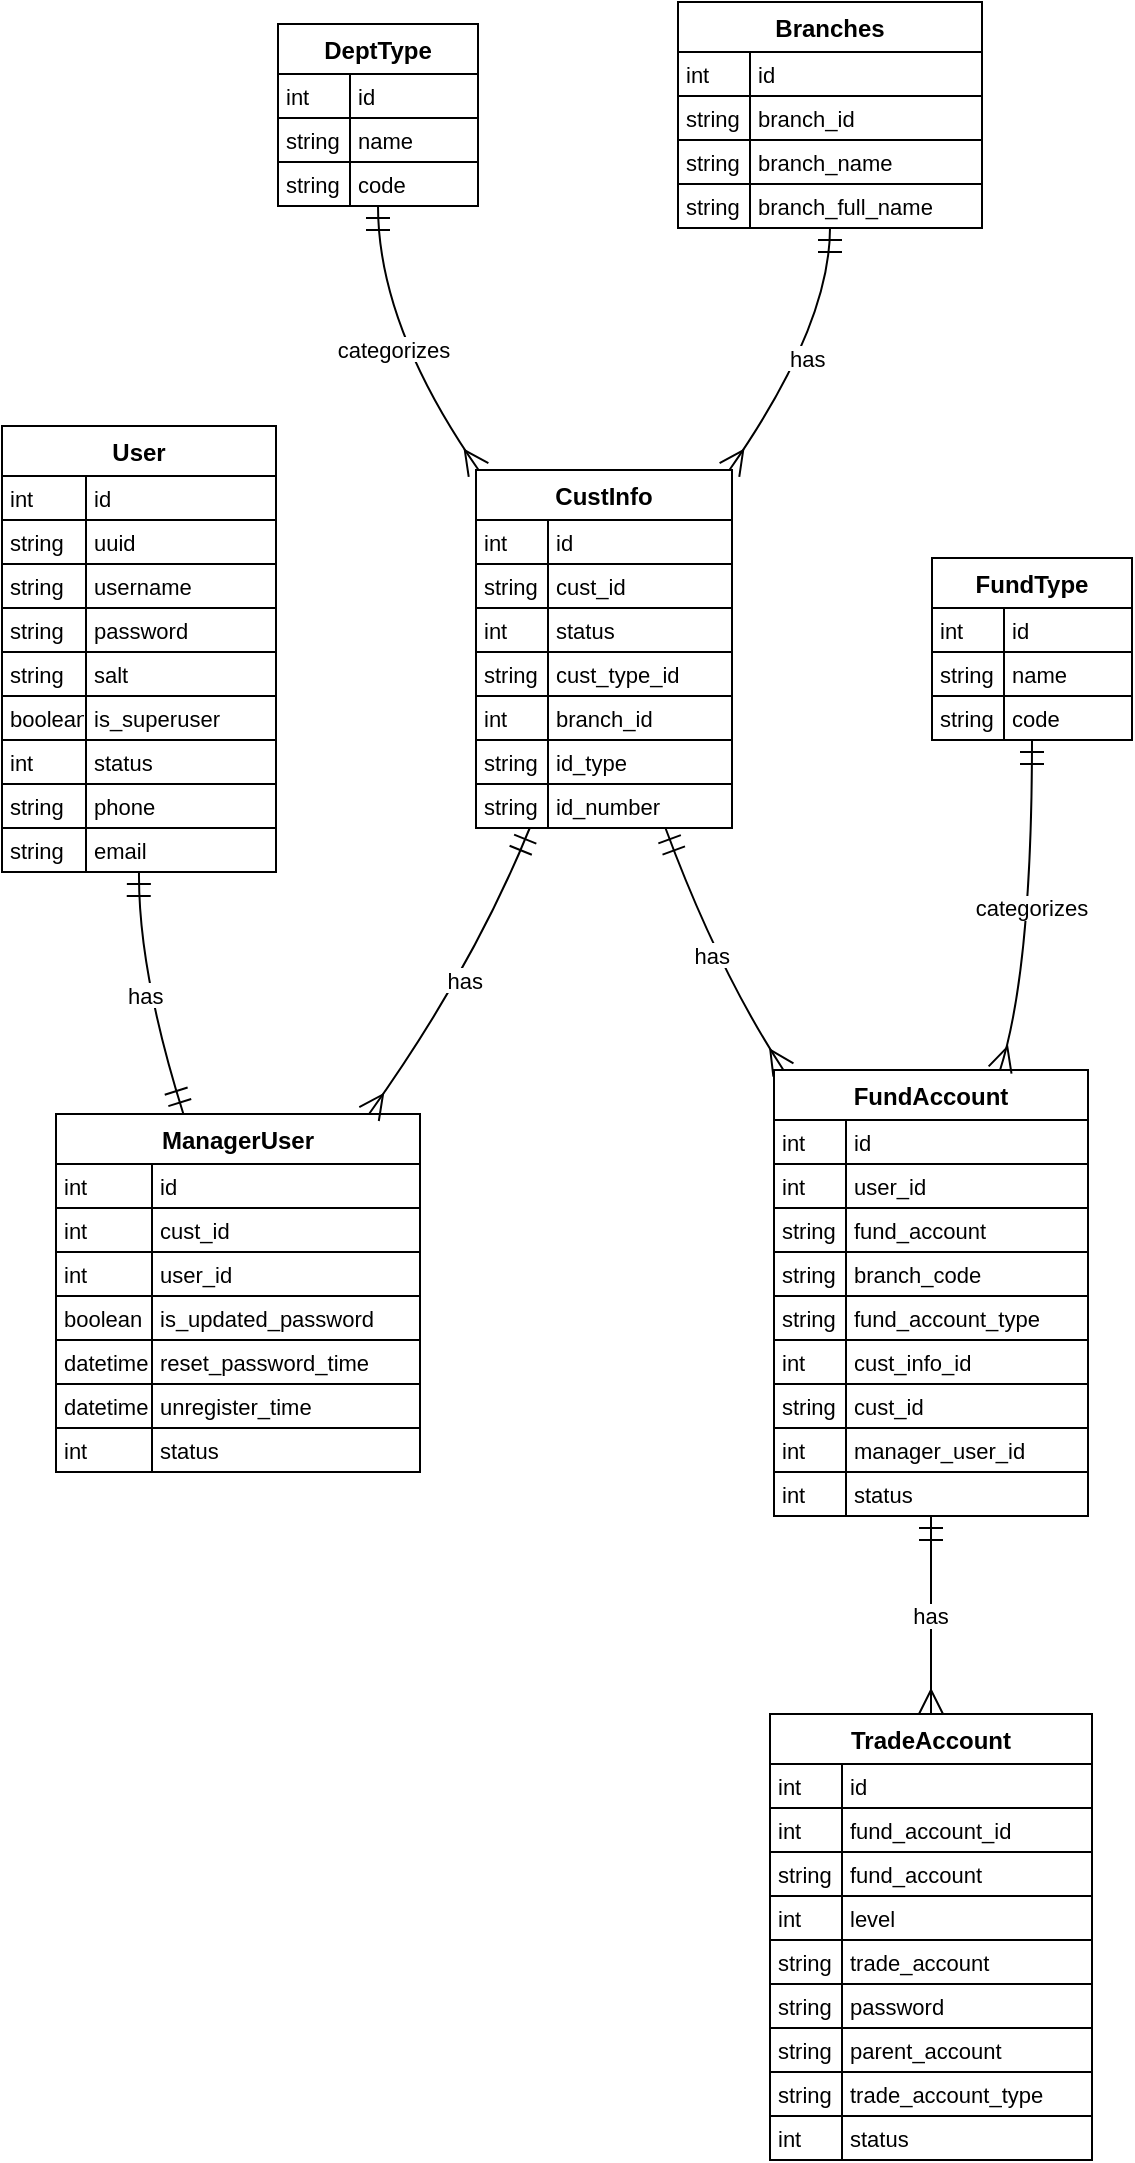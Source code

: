 <mxfile version="24.7.7">
  <diagram name="第 1 页" id="ENwdG04MEgDOj9etcdXg">
    <mxGraphModel dx="2074" dy="1098" grid="1" gridSize="10" guides="1" tooltips="1" connect="1" arrows="1" fold="1" page="1" pageScale="1" pageWidth="827" pageHeight="1169" math="0" shadow="0">
      <root>
        <mxCell id="0" />
        <mxCell id="1" parent="0" />
        <mxCell id="OJI9j9PqVcEZtPeE3aiB-163" value="User" style="shape=table;startSize=25;container=1;collapsible=0;childLayout=tableLayout;fixedRows=1;rowLines=1;fontStyle=1;align=center;resizeLast=1;" vertex="1" parent="1">
          <mxGeometry x="20" y="232" width="137" height="223" as="geometry" />
        </mxCell>
        <mxCell id="OJI9j9PqVcEZtPeE3aiB-164" style="shape=tableRow;horizontal=0;startSize=0;swimlaneHead=0;swimlaneBody=0;fillColor=none;collapsible=0;dropTarget=0;points=[[0,0.5],[1,0.5]];portConstraint=eastwest;top=0;left=0;right=0;bottom=0;" vertex="1" parent="OJI9j9PqVcEZtPeE3aiB-163">
          <mxGeometry y="25" width="137" height="22" as="geometry" />
        </mxCell>
        <mxCell id="OJI9j9PqVcEZtPeE3aiB-165" value="int" style="shape=partialRectangle;connectable=0;fillColor=none;top=0;left=0;bottom=0;right=0;align=left;spacingLeft=2;overflow=hidden;fontSize=11;" vertex="1" parent="OJI9j9PqVcEZtPeE3aiB-164">
          <mxGeometry width="42" height="22" as="geometry">
            <mxRectangle width="42" height="22" as="alternateBounds" />
          </mxGeometry>
        </mxCell>
        <mxCell id="OJI9j9PqVcEZtPeE3aiB-166" value="id" style="shape=partialRectangle;connectable=0;fillColor=none;top=0;left=0;bottom=0;right=0;align=left;spacingLeft=2;overflow=hidden;fontSize=11;" vertex="1" parent="OJI9j9PqVcEZtPeE3aiB-164">
          <mxGeometry x="42" width="95" height="22" as="geometry">
            <mxRectangle width="95" height="22" as="alternateBounds" />
          </mxGeometry>
        </mxCell>
        <mxCell id="OJI9j9PqVcEZtPeE3aiB-167" style="shape=tableRow;horizontal=0;startSize=0;swimlaneHead=0;swimlaneBody=0;fillColor=none;collapsible=0;dropTarget=0;points=[[0,0.5],[1,0.5]];portConstraint=eastwest;top=0;left=0;right=0;bottom=0;" vertex="1" parent="OJI9j9PqVcEZtPeE3aiB-163">
          <mxGeometry y="47" width="137" height="22" as="geometry" />
        </mxCell>
        <mxCell id="OJI9j9PqVcEZtPeE3aiB-168" value="string" style="shape=partialRectangle;connectable=0;fillColor=none;top=0;left=0;bottom=0;right=0;align=left;spacingLeft=2;overflow=hidden;fontSize=11;" vertex="1" parent="OJI9j9PqVcEZtPeE3aiB-167">
          <mxGeometry width="42" height="22" as="geometry">
            <mxRectangle width="42" height="22" as="alternateBounds" />
          </mxGeometry>
        </mxCell>
        <mxCell id="OJI9j9PqVcEZtPeE3aiB-169" value="uuid" style="shape=partialRectangle;connectable=0;fillColor=none;top=0;left=0;bottom=0;right=0;align=left;spacingLeft=2;overflow=hidden;fontSize=11;" vertex="1" parent="OJI9j9PqVcEZtPeE3aiB-167">
          <mxGeometry x="42" width="95" height="22" as="geometry">
            <mxRectangle width="95" height="22" as="alternateBounds" />
          </mxGeometry>
        </mxCell>
        <mxCell id="OJI9j9PqVcEZtPeE3aiB-170" style="shape=tableRow;horizontal=0;startSize=0;swimlaneHead=0;swimlaneBody=0;fillColor=none;collapsible=0;dropTarget=0;points=[[0,0.5],[1,0.5]];portConstraint=eastwest;top=0;left=0;right=0;bottom=0;" vertex="1" parent="OJI9j9PqVcEZtPeE3aiB-163">
          <mxGeometry y="69" width="137" height="22" as="geometry" />
        </mxCell>
        <mxCell id="OJI9j9PqVcEZtPeE3aiB-171" value="string" style="shape=partialRectangle;connectable=0;fillColor=none;top=0;left=0;bottom=0;right=0;align=left;spacingLeft=2;overflow=hidden;fontSize=11;" vertex="1" parent="OJI9j9PqVcEZtPeE3aiB-170">
          <mxGeometry width="42" height="22" as="geometry">
            <mxRectangle width="42" height="22" as="alternateBounds" />
          </mxGeometry>
        </mxCell>
        <mxCell id="OJI9j9PqVcEZtPeE3aiB-172" value="username" style="shape=partialRectangle;connectable=0;fillColor=none;top=0;left=0;bottom=0;right=0;align=left;spacingLeft=2;overflow=hidden;fontSize=11;" vertex="1" parent="OJI9j9PqVcEZtPeE3aiB-170">
          <mxGeometry x="42" width="95" height="22" as="geometry">
            <mxRectangle width="95" height="22" as="alternateBounds" />
          </mxGeometry>
        </mxCell>
        <mxCell id="OJI9j9PqVcEZtPeE3aiB-173" style="shape=tableRow;horizontal=0;startSize=0;swimlaneHead=0;swimlaneBody=0;fillColor=none;collapsible=0;dropTarget=0;points=[[0,0.5],[1,0.5]];portConstraint=eastwest;top=0;left=0;right=0;bottom=0;" vertex="1" parent="OJI9j9PqVcEZtPeE3aiB-163">
          <mxGeometry y="91" width="137" height="22" as="geometry" />
        </mxCell>
        <mxCell id="OJI9j9PqVcEZtPeE3aiB-174" value="string" style="shape=partialRectangle;connectable=0;fillColor=none;top=0;left=0;bottom=0;right=0;align=left;spacingLeft=2;overflow=hidden;fontSize=11;" vertex="1" parent="OJI9j9PqVcEZtPeE3aiB-173">
          <mxGeometry width="42" height="22" as="geometry">
            <mxRectangle width="42" height="22" as="alternateBounds" />
          </mxGeometry>
        </mxCell>
        <mxCell id="OJI9j9PqVcEZtPeE3aiB-175" value="password" style="shape=partialRectangle;connectable=0;fillColor=none;top=0;left=0;bottom=0;right=0;align=left;spacingLeft=2;overflow=hidden;fontSize=11;" vertex="1" parent="OJI9j9PqVcEZtPeE3aiB-173">
          <mxGeometry x="42" width="95" height="22" as="geometry">
            <mxRectangle width="95" height="22" as="alternateBounds" />
          </mxGeometry>
        </mxCell>
        <mxCell id="OJI9j9PqVcEZtPeE3aiB-176" style="shape=tableRow;horizontal=0;startSize=0;swimlaneHead=0;swimlaneBody=0;fillColor=none;collapsible=0;dropTarget=0;points=[[0,0.5],[1,0.5]];portConstraint=eastwest;top=0;left=0;right=0;bottom=0;" vertex="1" parent="OJI9j9PqVcEZtPeE3aiB-163">
          <mxGeometry y="113" width="137" height="22" as="geometry" />
        </mxCell>
        <mxCell id="OJI9j9PqVcEZtPeE3aiB-177" value="string" style="shape=partialRectangle;connectable=0;fillColor=none;top=0;left=0;bottom=0;right=0;align=left;spacingLeft=2;overflow=hidden;fontSize=11;" vertex="1" parent="OJI9j9PqVcEZtPeE3aiB-176">
          <mxGeometry width="42" height="22" as="geometry">
            <mxRectangle width="42" height="22" as="alternateBounds" />
          </mxGeometry>
        </mxCell>
        <mxCell id="OJI9j9PqVcEZtPeE3aiB-178" value="salt" style="shape=partialRectangle;connectable=0;fillColor=none;top=0;left=0;bottom=0;right=0;align=left;spacingLeft=2;overflow=hidden;fontSize=11;" vertex="1" parent="OJI9j9PqVcEZtPeE3aiB-176">
          <mxGeometry x="42" width="95" height="22" as="geometry">
            <mxRectangle width="95" height="22" as="alternateBounds" />
          </mxGeometry>
        </mxCell>
        <mxCell id="OJI9j9PqVcEZtPeE3aiB-179" style="shape=tableRow;horizontal=0;startSize=0;swimlaneHead=0;swimlaneBody=0;fillColor=none;collapsible=0;dropTarget=0;points=[[0,0.5],[1,0.5]];portConstraint=eastwest;top=0;left=0;right=0;bottom=0;" vertex="1" parent="OJI9j9PqVcEZtPeE3aiB-163">
          <mxGeometry y="135" width="137" height="22" as="geometry" />
        </mxCell>
        <mxCell id="OJI9j9PqVcEZtPeE3aiB-180" value="boolean" style="shape=partialRectangle;connectable=0;fillColor=none;top=0;left=0;bottom=0;right=0;align=left;spacingLeft=2;overflow=hidden;fontSize=11;" vertex="1" parent="OJI9j9PqVcEZtPeE3aiB-179">
          <mxGeometry width="42" height="22" as="geometry">
            <mxRectangle width="42" height="22" as="alternateBounds" />
          </mxGeometry>
        </mxCell>
        <mxCell id="OJI9j9PqVcEZtPeE3aiB-181" value="is_superuser" style="shape=partialRectangle;connectable=0;fillColor=none;top=0;left=0;bottom=0;right=0;align=left;spacingLeft=2;overflow=hidden;fontSize=11;" vertex="1" parent="OJI9j9PqVcEZtPeE3aiB-179">
          <mxGeometry x="42" width="95" height="22" as="geometry">
            <mxRectangle width="95" height="22" as="alternateBounds" />
          </mxGeometry>
        </mxCell>
        <mxCell id="OJI9j9PqVcEZtPeE3aiB-182" style="shape=tableRow;horizontal=0;startSize=0;swimlaneHead=0;swimlaneBody=0;fillColor=none;collapsible=0;dropTarget=0;points=[[0,0.5],[1,0.5]];portConstraint=eastwest;top=0;left=0;right=0;bottom=0;" vertex="1" parent="OJI9j9PqVcEZtPeE3aiB-163">
          <mxGeometry y="157" width="137" height="22" as="geometry" />
        </mxCell>
        <mxCell id="OJI9j9PqVcEZtPeE3aiB-183" value="int" style="shape=partialRectangle;connectable=0;fillColor=none;top=0;left=0;bottom=0;right=0;align=left;spacingLeft=2;overflow=hidden;fontSize=11;" vertex="1" parent="OJI9j9PqVcEZtPeE3aiB-182">
          <mxGeometry width="42" height="22" as="geometry">
            <mxRectangle width="42" height="22" as="alternateBounds" />
          </mxGeometry>
        </mxCell>
        <mxCell id="OJI9j9PqVcEZtPeE3aiB-184" value="status" style="shape=partialRectangle;connectable=0;fillColor=none;top=0;left=0;bottom=0;right=0;align=left;spacingLeft=2;overflow=hidden;fontSize=11;" vertex="1" parent="OJI9j9PqVcEZtPeE3aiB-182">
          <mxGeometry x="42" width="95" height="22" as="geometry">
            <mxRectangle width="95" height="22" as="alternateBounds" />
          </mxGeometry>
        </mxCell>
        <mxCell id="OJI9j9PqVcEZtPeE3aiB-185" style="shape=tableRow;horizontal=0;startSize=0;swimlaneHead=0;swimlaneBody=0;fillColor=none;collapsible=0;dropTarget=0;points=[[0,0.5],[1,0.5]];portConstraint=eastwest;top=0;left=0;right=0;bottom=0;" vertex="1" parent="OJI9j9PqVcEZtPeE3aiB-163">
          <mxGeometry y="179" width="137" height="22" as="geometry" />
        </mxCell>
        <mxCell id="OJI9j9PqVcEZtPeE3aiB-186" value="string" style="shape=partialRectangle;connectable=0;fillColor=none;top=0;left=0;bottom=0;right=0;align=left;spacingLeft=2;overflow=hidden;fontSize=11;" vertex="1" parent="OJI9j9PqVcEZtPeE3aiB-185">
          <mxGeometry width="42" height="22" as="geometry">
            <mxRectangle width="42" height="22" as="alternateBounds" />
          </mxGeometry>
        </mxCell>
        <mxCell id="OJI9j9PqVcEZtPeE3aiB-187" value="phone" style="shape=partialRectangle;connectable=0;fillColor=none;top=0;left=0;bottom=0;right=0;align=left;spacingLeft=2;overflow=hidden;fontSize=11;" vertex="1" parent="OJI9j9PqVcEZtPeE3aiB-185">
          <mxGeometry x="42" width="95" height="22" as="geometry">
            <mxRectangle width="95" height="22" as="alternateBounds" />
          </mxGeometry>
        </mxCell>
        <mxCell id="OJI9j9PqVcEZtPeE3aiB-188" style="shape=tableRow;horizontal=0;startSize=0;swimlaneHead=0;swimlaneBody=0;fillColor=none;collapsible=0;dropTarget=0;points=[[0,0.5],[1,0.5]];portConstraint=eastwest;top=0;left=0;right=0;bottom=0;" vertex="1" parent="OJI9j9PqVcEZtPeE3aiB-163">
          <mxGeometry y="201" width="137" height="22" as="geometry" />
        </mxCell>
        <mxCell id="OJI9j9PqVcEZtPeE3aiB-189" value="string" style="shape=partialRectangle;connectable=0;fillColor=none;top=0;left=0;bottom=0;right=0;align=left;spacingLeft=2;overflow=hidden;fontSize=11;" vertex="1" parent="OJI9j9PqVcEZtPeE3aiB-188">
          <mxGeometry width="42" height="22" as="geometry">
            <mxRectangle width="42" height="22" as="alternateBounds" />
          </mxGeometry>
        </mxCell>
        <mxCell id="OJI9j9PqVcEZtPeE3aiB-190" value="email" style="shape=partialRectangle;connectable=0;fillColor=none;top=0;left=0;bottom=0;right=0;align=left;spacingLeft=2;overflow=hidden;fontSize=11;" vertex="1" parent="OJI9j9PqVcEZtPeE3aiB-188">
          <mxGeometry x="42" width="95" height="22" as="geometry">
            <mxRectangle width="95" height="22" as="alternateBounds" />
          </mxGeometry>
        </mxCell>
        <mxCell id="OJI9j9PqVcEZtPeE3aiB-191" value="ManagerUser" style="shape=table;startSize=25;container=1;collapsible=0;childLayout=tableLayout;fixedRows=1;rowLines=1;fontStyle=1;align=center;resizeLast=1;" vertex="1" parent="1">
          <mxGeometry x="47" y="576" width="182" height="179" as="geometry" />
        </mxCell>
        <mxCell id="OJI9j9PqVcEZtPeE3aiB-192" style="shape=tableRow;horizontal=0;startSize=0;swimlaneHead=0;swimlaneBody=0;fillColor=none;collapsible=0;dropTarget=0;points=[[0,0.5],[1,0.5]];portConstraint=eastwest;top=0;left=0;right=0;bottom=0;" vertex="1" parent="OJI9j9PqVcEZtPeE3aiB-191">
          <mxGeometry y="25" width="182" height="22" as="geometry" />
        </mxCell>
        <mxCell id="OJI9j9PqVcEZtPeE3aiB-193" value="int" style="shape=partialRectangle;connectable=0;fillColor=none;top=0;left=0;bottom=0;right=0;align=left;spacingLeft=2;overflow=hidden;fontSize=11;" vertex="1" parent="OJI9j9PqVcEZtPeE3aiB-192">
          <mxGeometry width="48" height="22" as="geometry">
            <mxRectangle width="48" height="22" as="alternateBounds" />
          </mxGeometry>
        </mxCell>
        <mxCell id="OJI9j9PqVcEZtPeE3aiB-194" value="id" style="shape=partialRectangle;connectable=0;fillColor=none;top=0;left=0;bottom=0;right=0;align=left;spacingLeft=2;overflow=hidden;fontSize=11;" vertex="1" parent="OJI9j9PqVcEZtPeE3aiB-192">
          <mxGeometry x="48" width="134" height="22" as="geometry">
            <mxRectangle width="134" height="22" as="alternateBounds" />
          </mxGeometry>
        </mxCell>
        <mxCell id="OJI9j9PqVcEZtPeE3aiB-195" style="shape=tableRow;horizontal=0;startSize=0;swimlaneHead=0;swimlaneBody=0;fillColor=none;collapsible=0;dropTarget=0;points=[[0,0.5],[1,0.5]];portConstraint=eastwest;top=0;left=0;right=0;bottom=0;" vertex="1" parent="OJI9j9PqVcEZtPeE3aiB-191">
          <mxGeometry y="47" width="182" height="22" as="geometry" />
        </mxCell>
        <mxCell id="OJI9j9PqVcEZtPeE3aiB-196" value="int" style="shape=partialRectangle;connectable=0;fillColor=none;top=0;left=0;bottom=0;right=0;align=left;spacingLeft=2;overflow=hidden;fontSize=11;" vertex="1" parent="OJI9j9PqVcEZtPeE3aiB-195">
          <mxGeometry width="48" height="22" as="geometry">
            <mxRectangle width="48" height="22" as="alternateBounds" />
          </mxGeometry>
        </mxCell>
        <mxCell id="OJI9j9PqVcEZtPeE3aiB-197" value="cust_id" style="shape=partialRectangle;connectable=0;fillColor=none;top=0;left=0;bottom=0;right=0;align=left;spacingLeft=2;overflow=hidden;fontSize=11;" vertex="1" parent="OJI9j9PqVcEZtPeE3aiB-195">
          <mxGeometry x="48" width="134" height="22" as="geometry">
            <mxRectangle width="134" height="22" as="alternateBounds" />
          </mxGeometry>
        </mxCell>
        <mxCell id="OJI9j9PqVcEZtPeE3aiB-198" style="shape=tableRow;horizontal=0;startSize=0;swimlaneHead=0;swimlaneBody=0;fillColor=none;collapsible=0;dropTarget=0;points=[[0,0.5],[1,0.5]];portConstraint=eastwest;top=0;left=0;right=0;bottom=0;" vertex="1" parent="OJI9j9PqVcEZtPeE3aiB-191">
          <mxGeometry y="69" width="182" height="22" as="geometry" />
        </mxCell>
        <mxCell id="OJI9j9PqVcEZtPeE3aiB-199" value="int" style="shape=partialRectangle;connectable=0;fillColor=none;top=0;left=0;bottom=0;right=0;align=left;spacingLeft=2;overflow=hidden;fontSize=11;" vertex="1" parent="OJI9j9PqVcEZtPeE3aiB-198">
          <mxGeometry width="48" height="22" as="geometry">
            <mxRectangle width="48" height="22" as="alternateBounds" />
          </mxGeometry>
        </mxCell>
        <mxCell id="OJI9j9PqVcEZtPeE3aiB-200" value="user_id" style="shape=partialRectangle;connectable=0;fillColor=none;top=0;left=0;bottom=0;right=0;align=left;spacingLeft=2;overflow=hidden;fontSize=11;" vertex="1" parent="OJI9j9PqVcEZtPeE3aiB-198">
          <mxGeometry x="48" width="134" height="22" as="geometry">
            <mxRectangle width="134" height="22" as="alternateBounds" />
          </mxGeometry>
        </mxCell>
        <mxCell id="OJI9j9PqVcEZtPeE3aiB-201" style="shape=tableRow;horizontal=0;startSize=0;swimlaneHead=0;swimlaneBody=0;fillColor=none;collapsible=0;dropTarget=0;points=[[0,0.5],[1,0.5]];portConstraint=eastwest;top=0;left=0;right=0;bottom=0;" vertex="1" parent="OJI9j9PqVcEZtPeE3aiB-191">
          <mxGeometry y="91" width="182" height="22" as="geometry" />
        </mxCell>
        <mxCell id="OJI9j9PqVcEZtPeE3aiB-202" value="boolean" style="shape=partialRectangle;connectable=0;fillColor=none;top=0;left=0;bottom=0;right=0;align=left;spacingLeft=2;overflow=hidden;fontSize=11;" vertex="1" parent="OJI9j9PqVcEZtPeE3aiB-201">
          <mxGeometry width="48" height="22" as="geometry">
            <mxRectangle width="48" height="22" as="alternateBounds" />
          </mxGeometry>
        </mxCell>
        <mxCell id="OJI9j9PqVcEZtPeE3aiB-203" value="is_updated_password" style="shape=partialRectangle;connectable=0;fillColor=none;top=0;left=0;bottom=0;right=0;align=left;spacingLeft=2;overflow=hidden;fontSize=11;" vertex="1" parent="OJI9j9PqVcEZtPeE3aiB-201">
          <mxGeometry x="48" width="134" height="22" as="geometry">
            <mxRectangle width="134" height="22" as="alternateBounds" />
          </mxGeometry>
        </mxCell>
        <mxCell id="OJI9j9PqVcEZtPeE3aiB-204" style="shape=tableRow;horizontal=0;startSize=0;swimlaneHead=0;swimlaneBody=0;fillColor=none;collapsible=0;dropTarget=0;points=[[0,0.5],[1,0.5]];portConstraint=eastwest;top=0;left=0;right=0;bottom=0;" vertex="1" parent="OJI9j9PqVcEZtPeE3aiB-191">
          <mxGeometry y="113" width="182" height="22" as="geometry" />
        </mxCell>
        <mxCell id="OJI9j9PqVcEZtPeE3aiB-205" value="datetime" style="shape=partialRectangle;connectable=0;fillColor=none;top=0;left=0;bottom=0;right=0;align=left;spacingLeft=2;overflow=hidden;fontSize=11;" vertex="1" parent="OJI9j9PqVcEZtPeE3aiB-204">
          <mxGeometry width="48" height="22" as="geometry">
            <mxRectangle width="48" height="22" as="alternateBounds" />
          </mxGeometry>
        </mxCell>
        <mxCell id="OJI9j9PqVcEZtPeE3aiB-206" value="reset_password_time" style="shape=partialRectangle;connectable=0;fillColor=none;top=0;left=0;bottom=0;right=0;align=left;spacingLeft=2;overflow=hidden;fontSize=11;" vertex="1" parent="OJI9j9PqVcEZtPeE3aiB-204">
          <mxGeometry x="48" width="134" height="22" as="geometry">
            <mxRectangle width="134" height="22" as="alternateBounds" />
          </mxGeometry>
        </mxCell>
        <mxCell id="OJI9j9PqVcEZtPeE3aiB-207" style="shape=tableRow;horizontal=0;startSize=0;swimlaneHead=0;swimlaneBody=0;fillColor=none;collapsible=0;dropTarget=0;points=[[0,0.5],[1,0.5]];portConstraint=eastwest;top=0;left=0;right=0;bottom=0;" vertex="1" parent="OJI9j9PqVcEZtPeE3aiB-191">
          <mxGeometry y="135" width="182" height="22" as="geometry" />
        </mxCell>
        <mxCell id="OJI9j9PqVcEZtPeE3aiB-208" value="datetime" style="shape=partialRectangle;connectable=0;fillColor=none;top=0;left=0;bottom=0;right=0;align=left;spacingLeft=2;overflow=hidden;fontSize=11;" vertex="1" parent="OJI9j9PqVcEZtPeE3aiB-207">
          <mxGeometry width="48" height="22" as="geometry">
            <mxRectangle width="48" height="22" as="alternateBounds" />
          </mxGeometry>
        </mxCell>
        <mxCell id="OJI9j9PqVcEZtPeE3aiB-209" value="unregister_time" style="shape=partialRectangle;connectable=0;fillColor=none;top=0;left=0;bottom=0;right=0;align=left;spacingLeft=2;overflow=hidden;fontSize=11;" vertex="1" parent="OJI9j9PqVcEZtPeE3aiB-207">
          <mxGeometry x="48" width="134" height="22" as="geometry">
            <mxRectangle width="134" height="22" as="alternateBounds" />
          </mxGeometry>
        </mxCell>
        <mxCell id="OJI9j9PqVcEZtPeE3aiB-210" style="shape=tableRow;horizontal=0;startSize=0;swimlaneHead=0;swimlaneBody=0;fillColor=none;collapsible=0;dropTarget=0;points=[[0,0.5],[1,0.5]];portConstraint=eastwest;top=0;left=0;right=0;bottom=0;" vertex="1" parent="OJI9j9PqVcEZtPeE3aiB-191">
          <mxGeometry y="157" width="182" height="22" as="geometry" />
        </mxCell>
        <mxCell id="OJI9j9PqVcEZtPeE3aiB-211" value="int" style="shape=partialRectangle;connectable=0;fillColor=none;top=0;left=0;bottom=0;right=0;align=left;spacingLeft=2;overflow=hidden;fontSize=11;" vertex="1" parent="OJI9j9PqVcEZtPeE3aiB-210">
          <mxGeometry width="48" height="22" as="geometry">
            <mxRectangle width="48" height="22" as="alternateBounds" />
          </mxGeometry>
        </mxCell>
        <mxCell id="OJI9j9PqVcEZtPeE3aiB-212" value="status" style="shape=partialRectangle;connectable=0;fillColor=none;top=0;left=0;bottom=0;right=0;align=left;spacingLeft=2;overflow=hidden;fontSize=11;" vertex="1" parent="OJI9j9PqVcEZtPeE3aiB-210">
          <mxGeometry x="48" width="134" height="22" as="geometry">
            <mxRectangle width="134" height="22" as="alternateBounds" />
          </mxGeometry>
        </mxCell>
        <mxCell id="OJI9j9PqVcEZtPeE3aiB-213" value="CustInfo" style="shape=table;startSize=25;container=1;collapsible=0;childLayout=tableLayout;fixedRows=1;rowLines=1;fontStyle=1;align=center;resizeLast=1;" vertex="1" parent="1">
          <mxGeometry x="257" y="254" width="128" height="179" as="geometry" />
        </mxCell>
        <mxCell id="OJI9j9PqVcEZtPeE3aiB-214" style="shape=tableRow;horizontal=0;startSize=0;swimlaneHead=0;swimlaneBody=0;fillColor=none;collapsible=0;dropTarget=0;points=[[0,0.5],[1,0.5]];portConstraint=eastwest;top=0;left=0;right=0;bottom=0;" vertex="1" parent="OJI9j9PqVcEZtPeE3aiB-213">
          <mxGeometry y="25" width="128" height="22" as="geometry" />
        </mxCell>
        <mxCell id="OJI9j9PqVcEZtPeE3aiB-215" value="int" style="shape=partialRectangle;connectable=0;fillColor=none;top=0;left=0;bottom=0;right=0;align=left;spacingLeft=2;overflow=hidden;fontSize=11;" vertex="1" parent="OJI9j9PqVcEZtPeE3aiB-214">
          <mxGeometry width="36" height="22" as="geometry">
            <mxRectangle width="36" height="22" as="alternateBounds" />
          </mxGeometry>
        </mxCell>
        <mxCell id="OJI9j9PqVcEZtPeE3aiB-216" value="id" style="shape=partialRectangle;connectable=0;fillColor=none;top=0;left=0;bottom=0;right=0;align=left;spacingLeft=2;overflow=hidden;fontSize=11;" vertex="1" parent="OJI9j9PqVcEZtPeE3aiB-214">
          <mxGeometry x="36" width="92" height="22" as="geometry">
            <mxRectangle width="92" height="22" as="alternateBounds" />
          </mxGeometry>
        </mxCell>
        <mxCell id="OJI9j9PqVcEZtPeE3aiB-217" style="shape=tableRow;horizontal=0;startSize=0;swimlaneHead=0;swimlaneBody=0;fillColor=none;collapsible=0;dropTarget=0;points=[[0,0.5],[1,0.5]];portConstraint=eastwest;top=0;left=0;right=0;bottom=0;" vertex="1" parent="OJI9j9PqVcEZtPeE3aiB-213">
          <mxGeometry y="47" width="128" height="22" as="geometry" />
        </mxCell>
        <mxCell id="OJI9j9PqVcEZtPeE3aiB-218" value="string" style="shape=partialRectangle;connectable=0;fillColor=none;top=0;left=0;bottom=0;right=0;align=left;spacingLeft=2;overflow=hidden;fontSize=11;" vertex="1" parent="OJI9j9PqVcEZtPeE3aiB-217">
          <mxGeometry width="36" height="22" as="geometry">
            <mxRectangle width="36" height="22" as="alternateBounds" />
          </mxGeometry>
        </mxCell>
        <mxCell id="OJI9j9PqVcEZtPeE3aiB-219" value="cust_id" style="shape=partialRectangle;connectable=0;fillColor=none;top=0;left=0;bottom=0;right=0;align=left;spacingLeft=2;overflow=hidden;fontSize=11;" vertex="1" parent="OJI9j9PqVcEZtPeE3aiB-217">
          <mxGeometry x="36" width="92" height="22" as="geometry">
            <mxRectangle width="92" height="22" as="alternateBounds" />
          </mxGeometry>
        </mxCell>
        <mxCell id="OJI9j9PqVcEZtPeE3aiB-220" style="shape=tableRow;horizontal=0;startSize=0;swimlaneHead=0;swimlaneBody=0;fillColor=none;collapsible=0;dropTarget=0;points=[[0,0.5],[1,0.5]];portConstraint=eastwest;top=0;left=0;right=0;bottom=0;" vertex="1" parent="OJI9j9PqVcEZtPeE3aiB-213">
          <mxGeometry y="69" width="128" height="22" as="geometry" />
        </mxCell>
        <mxCell id="OJI9j9PqVcEZtPeE3aiB-221" value="int" style="shape=partialRectangle;connectable=0;fillColor=none;top=0;left=0;bottom=0;right=0;align=left;spacingLeft=2;overflow=hidden;fontSize=11;" vertex="1" parent="OJI9j9PqVcEZtPeE3aiB-220">
          <mxGeometry width="36" height="22" as="geometry">
            <mxRectangle width="36" height="22" as="alternateBounds" />
          </mxGeometry>
        </mxCell>
        <mxCell id="OJI9j9PqVcEZtPeE3aiB-222" value="status" style="shape=partialRectangle;connectable=0;fillColor=none;top=0;left=0;bottom=0;right=0;align=left;spacingLeft=2;overflow=hidden;fontSize=11;" vertex="1" parent="OJI9j9PqVcEZtPeE3aiB-220">
          <mxGeometry x="36" width="92" height="22" as="geometry">
            <mxRectangle width="92" height="22" as="alternateBounds" />
          </mxGeometry>
        </mxCell>
        <mxCell id="OJI9j9PqVcEZtPeE3aiB-223" style="shape=tableRow;horizontal=0;startSize=0;swimlaneHead=0;swimlaneBody=0;fillColor=none;collapsible=0;dropTarget=0;points=[[0,0.5],[1,0.5]];portConstraint=eastwest;top=0;left=0;right=0;bottom=0;" vertex="1" parent="OJI9j9PqVcEZtPeE3aiB-213">
          <mxGeometry y="91" width="128" height="22" as="geometry" />
        </mxCell>
        <mxCell id="OJI9j9PqVcEZtPeE3aiB-224" value="string" style="shape=partialRectangle;connectable=0;fillColor=none;top=0;left=0;bottom=0;right=0;align=left;spacingLeft=2;overflow=hidden;fontSize=11;" vertex="1" parent="OJI9j9PqVcEZtPeE3aiB-223">
          <mxGeometry width="36" height="22" as="geometry">
            <mxRectangle width="36" height="22" as="alternateBounds" />
          </mxGeometry>
        </mxCell>
        <mxCell id="OJI9j9PqVcEZtPeE3aiB-225" value="cust_type_id" style="shape=partialRectangle;connectable=0;fillColor=none;top=0;left=0;bottom=0;right=0;align=left;spacingLeft=2;overflow=hidden;fontSize=11;" vertex="1" parent="OJI9j9PqVcEZtPeE3aiB-223">
          <mxGeometry x="36" width="92" height="22" as="geometry">
            <mxRectangle width="92" height="22" as="alternateBounds" />
          </mxGeometry>
        </mxCell>
        <mxCell id="OJI9j9PqVcEZtPeE3aiB-226" style="shape=tableRow;horizontal=0;startSize=0;swimlaneHead=0;swimlaneBody=0;fillColor=none;collapsible=0;dropTarget=0;points=[[0,0.5],[1,0.5]];portConstraint=eastwest;top=0;left=0;right=0;bottom=0;" vertex="1" parent="OJI9j9PqVcEZtPeE3aiB-213">
          <mxGeometry y="113" width="128" height="22" as="geometry" />
        </mxCell>
        <mxCell id="OJI9j9PqVcEZtPeE3aiB-227" value="int" style="shape=partialRectangle;connectable=0;fillColor=none;top=0;left=0;bottom=0;right=0;align=left;spacingLeft=2;overflow=hidden;fontSize=11;" vertex="1" parent="OJI9j9PqVcEZtPeE3aiB-226">
          <mxGeometry width="36" height="22" as="geometry">
            <mxRectangle width="36" height="22" as="alternateBounds" />
          </mxGeometry>
        </mxCell>
        <mxCell id="OJI9j9PqVcEZtPeE3aiB-228" value="branch_id" style="shape=partialRectangle;connectable=0;fillColor=none;top=0;left=0;bottom=0;right=0;align=left;spacingLeft=2;overflow=hidden;fontSize=11;" vertex="1" parent="OJI9j9PqVcEZtPeE3aiB-226">
          <mxGeometry x="36" width="92" height="22" as="geometry">
            <mxRectangle width="92" height="22" as="alternateBounds" />
          </mxGeometry>
        </mxCell>
        <mxCell id="OJI9j9PqVcEZtPeE3aiB-229" style="shape=tableRow;horizontal=0;startSize=0;swimlaneHead=0;swimlaneBody=0;fillColor=none;collapsible=0;dropTarget=0;points=[[0,0.5],[1,0.5]];portConstraint=eastwest;top=0;left=0;right=0;bottom=0;" vertex="1" parent="OJI9j9PqVcEZtPeE3aiB-213">
          <mxGeometry y="135" width="128" height="22" as="geometry" />
        </mxCell>
        <mxCell id="OJI9j9PqVcEZtPeE3aiB-230" value="string" style="shape=partialRectangle;connectable=0;fillColor=none;top=0;left=0;bottom=0;right=0;align=left;spacingLeft=2;overflow=hidden;fontSize=11;" vertex="1" parent="OJI9j9PqVcEZtPeE3aiB-229">
          <mxGeometry width="36" height="22" as="geometry">
            <mxRectangle width="36" height="22" as="alternateBounds" />
          </mxGeometry>
        </mxCell>
        <mxCell id="OJI9j9PqVcEZtPeE3aiB-231" value="id_type" style="shape=partialRectangle;connectable=0;fillColor=none;top=0;left=0;bottom=0;right=0;align=left;spacingLeft=2;overflow=hidden;fontSize=11;" vertex="1" parent="OJI9j9PqVcEZtPeE3aiB-229">
          <mxGeometry x="36" width="92" height="22" as="geometry">
            <mxRectangle width="92" height="22" as="alternateBounds" />
          </mxGeometry>
        </mxCell>
        <mxCell id="OJI9j9PqVcEZtPeE3aiB-232" style="shape=tableRow;horizontal=0;startSize=0;swimlaneHead=0;swimlaneBody=0;fillColor=none;collapsible=0;dropTarget=0;points=[[0,0.5],[1,0.5]];portConstraint=eastwest;top=0;left=0;right=0;bottom=0;" vertex="1" parent="OJI9j9PqVcEZtPeE3aiB-213">
          <mxGeometry y="157" width="128" height="22" as="geometry" />
        </mxCell>
        <mxCell id="OJI9j9PqVcEZtPeE3aiB-233" value="string" style="shape=partialRectangle;connectable=0;fillColor=none;top=0;left=0;bottom=0;right=0;align=left;spacingLeft=2;overflow=hidden;fontSize=11;" vertex="1" parent="OJI9j9PqVcEZtPeE3aiB-232">
          <mxGeometry width="36" height="22" as="geometry">
            <mxRectangle width="36" height="22" as="alternateBounds" />
          </mxGeometry>
        </mxCell>
        <mxCell id="OJI9j9PqVcEZtPeE3aiB-234" value="id_number" style="shape=partialRectangle;connectable=0;fillColor=none;top=0;left=0;bottom=0;right=0;align=left;spacingLeft=2;overflow=hidden;fontSize=11;" vertex="1" parent="OJI9j9PqVcEZtPeE3aiB-232">
          <mxGeometry x="36" width="92" height="22" as="geometry">
            <mxRectangle width="92" height="22" as="alternateBounds" />
          </mxGeometry>
        </mxCell>
        <mxCell id="OJI9j9PqVcEZtPeE3aiB-235" value="FundAccount" style="shape=table;startSize=25;container=1;collapsible=0;childLayout=tableLayout;fixedRows=1;rowLines=1;fontStyle=1;align=center;resizeLast=1;" vertex="1" parent="1">
          <mxGeometry x="406" y="554" width="157" height="223" as="geometry" />
        </mxCell>
        <mxCell id="OJI9j9PqVcEZtPeE3aiB-236" style="shape=tableRow;horizontal=0;startSize=0;swimlaneHead=0;swimlaneBody=0;fillColor=none;collapsible=0;dropTarget=0;points=[[0,0.5],[1,0.5]];portConstraint=eastwest;top=0;left=0;right=0;bottom=0;" vertex="1" parent="OJI9j9PqVcEZtPeE3aiB-235">
          <mxGeometry y="25" width="157" height="22" as="geometry" />
        </mxCell>
        <mxCell id="OJI9j9PqVcEZtPeE3aiB-237" value="int" style="shape=partialRectangle;connectable=0;fillColor=none;top=0;left=0;bottom=0;right=0;align=left;spacingLeft=2;overflow=hidden;fontSize=11;" vertex="1" parent="OJI9j9PqVcEZtPeE3aiB-236">
          <mxGeometry width="36" height="22" as="geometry">
            <mxRectangle width="36" height="22" as="alternateBounds" />
          </mxGeometry>
        </mxCell>
        <mxCell id="OJI9j9PqVcEZtPeE3aiB-238" value="id" style="shape=partialRectangle;connectable=0;fillColor=none;top=0;left=0;bottom=0;right=0;align=left;spacingLeft=2;overflow=hidden;fontSize=11;" vertex="1" parent="OJI9j9PqVcEZtPeE3aiB-236">
          <mxGeometry x="36" width="121" height="22" as="geometry">
            <mxRectangle width="121" height="22" as="alternateBounds" />
          </mxGeometry>
        </mxCell>
        <mxCell id="OJI9j9PqVcEZtPeE3aiB-239" style="shape=tableRow;horizontal=0;startSize=0;swimlaneHead=0;swimlaneBody=0;fillColor=none;collapsible=0;dropTarget=0;points=[[0,0.5],[1,0.5]];portConstraint=eastwest;top=0;left=0;right=0;bottom=0;" vertex="1" parent="OJI9j9PqVcEZtPeE3aiB-235">
          <mxGeometry y="47" width="157" height="22" as="geometry" />
        </mxCell>
        <mxCell id="OJI9j9PqVcEZtPeE3aiB-240" value="int" style="shape=partialRectangle;connectable=0;fillColor=none;top=0;left=0;bottom=0;right=0;align=left;spacingLeft=2;overflow=hidden;fontSize=11;" vertex="1" parent="OJI9j9PqVcEZtPeE3aiB-239">
          <mxGeometry width="36" height="22" as="geometry">
            <mxRectangle width="36" height="22" as="alternateBounds" />
          </mxGeometry>
        </mxCell>
        <mxCell id="OJI9j9PqVcEZtPeE3aiB-241" value="user_id" style="shape=partialRectangle;connectable=0;fillColor=none;top=0;left=0;bottom=0;right=0;align=left;spacingLeft=2;overflow=hidden;fontSize=11;" vertex="1" parent="OJI9j9PqVcEZtPeE3aiB-239">
          <mxGeometry x="36" width="121" height="22" as="geometry">
            <mxRectangle width="121" height="22" as="alternateBounds" />
          </mxGeometry>
        </mxCell>
        <mxCell id="OJI9j9PqVcEZtPeE3aiB-242" style="shape=tableRow;horizontal=0;startSize=0;swimlaneHead=0;swimlaneBody=0;fillColor=none;collapsible=0;dropTarget=0;points=[[0,0.5],[1,0.5]];portConstraint=eastwest;top=0;left=0;right=0;bottom=0;" vertex="1" parent="OJI9j9PqVcEZtPeE3aiB-235">
          <mxGeometry y="69" width="157" height="22" as="geometry" />
        </mxCell>
        <mxCell id="OJI9j9PqVcEZtPeE3aiB-243" value="string" style="shape=partialRectangle;connectable=0;fillColor=none;top=0;left=0;bottom=0;right=0;align=left;spacingLeft=2;overflow=hidden;fontSize=11;" vertex="1" parent="OJI9j9PqVcEZtPeE3aiB-242">
          <mxGeometry width="36" height="22" as="geometry">
            <mxRectangle width="36" height="22" as="alternateBounds" />
          </mxGeometry>
        </mxCell>
        <mxCell id="OJI9j9PqVcEZtPeE3aiB-244" value="fund_account" style="shape=partialRectangle;connectable=0;fillColor=none;top=0;left=0;bottom=0;right=0;align=left;spacingLeft=2;overflow=hidden;fontSize=11;" vertex="1" parent="OJI9j9PqVcEZtPeE3aiB-242">
          <mxGeometry x="36" width="121" height="22" as="geometry">
            <mxRectangle width="121" height="22" as="alternateBounds" />
          </mxGeometry>
        </mxCell>
        <mxCell id="OJI9j9PqVcEZtPeE3aiB-245" style="shape=tableRow;horizontal=0;startSize=0;swimlaneHead=0;swimlaneBody=0;fillColor=none;collapsible=0;dropTarget=0;points=[[0,0.5],[1,0.5]];portConstraint=eastwest;top=0;left=0;right=0;bottom=0;" vertex="1" parent="OJI9j9PqVcEZtPeE3aiB-235">
          <mxGeometry y="91" width="157" height="22" as="geometry" />
        </mxCell>
        <mxCell id="OJI9j9PqVcEZtPeE3aiB-246" value="string" style="shape=partialRectangle;connectable=0;fillColor=none;top=0;left=0;bottom=0;right=0;align=left;spacingLeft=2;overflow=hidden;fontSize=11;" vertex="1" parent="OJI9j9PqVcEZtPeE3aiB-245">
          <mxGeometry width="36" height="22" as="geometry">
            <mxRectangle width="36" height="22" as="alternateBounds" />
          </mxGeometry>
        </mxCell>
        <mxCell id="OJI9j9PqVcEZtPeE3aiB-247" value="branch_code" style="shape=partialRectangle;connectable=0;fillColor=none;top=0;left=0;bottom=0;right=0;align=left;spacingLeft=2;overflow=hidden;fontSize=11;" vertex="1" parent="OJI9j9PqVcEZtPeE3aiB-245">
          <mxGeometry x="36" width="121" height="22" as="geometry">
            <mxRectangle width="121" height="22" as="alternateBounds" />
          </mxGeometry>
        </mxCell>
        <mxCell id="OJI9j9PqVcEZtPeE3aiB-248" style="shape=tableRow;horizontal=0;startSize=0;swimlaneHead=0;swimlaneBody=0;fillColor=none;collapsible=0;dropTarget=0;points=[[0,0.5],[1,0.5]];portConstraint=eastwest;top=0;left=0;right=0;bottom=0;" vertex="1" parent="OJI9j9PqVcEZtPeE3aiB-235">
          <mxGeometry y="113" width="157" height="22" as="geometry" />
        </mxCell>
        <mxCell id="OJI9j9PqVcEZtPeE3aiB-249" value="string" style="shape=partialRectangle;connectable=0;fillColor=none;top=0;left=0;bottom=0;right=0;align=left;spacingLeft=2;overflow=hidden;fontSize=11;" vertex="1" parent="OJI9j9PqVcEZtPeE3aiB-248">
          <mxGeometry width="36" height="22" as="geometry">
            <mxRectangle width="36" height="22" as="alternateBounds" />
          </mxGeometry>
        </mxCell>
        <mxCell id="OJI9j9PqVcEZtPeE3aiB-250" value="fund_account_type" style="shape=partialRectangle;connectable=0;fillColor=none;top=0;left=0;bottom=0;right=0;align=left;spacingLeft=2;overflow=hidden;fontSize=11;" vertex="1" parent="OJI9j9PqVcEZtPeE3aiB-248">
          <mxGeometry x="36" width="121" height="22" as="geometry">
            <mxRectangle width="121" height="22" as="alternateBounds" />
          </mxGeometry>
        </mxCell>
        <mxCell id="OJI9j9PqVcEZtPeE3aiB-251" style="shape=tableRow;horizontal=0;startSize=0;swimlaneHead=0;swimlaneBody=0;fillColor=none;collapsible=0;dropTarget=0;points=[[0,0.5],[1,0.5]];portConstraint=eastwest;top=0;left=0;right=0;bottom=0;" vertex="1" parent="OJI9j9PqVcEZtPeE3aiB-235">
          <mxGeometry y="135" width="157" height="22" as="geometry" />
        </mxCell>
        <mxCell id="OJI9j9PqVcEZtPeE3aiB-252" value="int" style="shape=partialRectangle;connectable=0;fillColor=none;top=0;left=0;bottom=0;right=0;align=left;spacingLeft=2;overflow=hidden;fontSize=11;" vertex="1" parent="OJI9j9PqVcEZtPeE3aiB-251">
          <mxGeometry width="36" height="22" as="geometry">
            <mxRectangle width="36" height="22" as="alternateBounds" />
          </mxGeometry>
        </mxCell>
        <mxCell id="OJI9j9PqVcEZtPeE3aiB-253" value="cust_info_id" style="shape=partialRectangle;connectable=0;fillColor=none;top=0;left=0;bottom=0;right=0;align=left;spacingLeft=2;overflow=hidden;fontSize=11;" vertex="1" parent="OJI9j9PqVcEZtPeE3aiB-251">
          <mxGeometry x="36" width="121" height="22" as="geometry">
            <mxRectangle width="121" height="22" as="alternateBounds" />
          </mxGeometry>
        </mxCell>
        <mxCell id="OJI9j9PqVcEZtPeE3aiB-254" style="shape=tableRow;horizontal=0;startSize=0;swimlaneHead=0;swimlaneBody=0;fillColor=none;collapsible=0;dropTarget=0;points=[[0,0.5],[1,0.5]];portConstraint=eastwest;top=0;left=0;right=0;bottom=0;" vertex="1" parent="OJI9j9PqVcEZtPeE3aiB-235">
          <mxGeometry y="157" width="157" height="22" as="geometry" />
        </mxCell>
        <mxCell id="OJI9j9PqVcEZtPeE3aiB-255" value="string" style="shape=partialRectangle;connectable=0;fillColor=none;top=0;left=0;bottom=0;right=0;align=left;spacingLeft=2;overflow=hidden;fontSize=11;" vertex="1" parent="OJI9j9PqVcEZtPeE3aiB-254">
          <mxGeometry width="36" height="22" as="geometry">
            <mxRectangle width="36" height="22" as="alternateBounds" />
          </mxGeometry>
        </mxCell>
        <mxCell id="OJI9j9PqVcEZtPeE3aiB-256" value="cust_id" style="shape=partialRectangle;connectable=0;fillColor=none;top=0;left=0;bottom=0;right=0;align=left;spacingLeft=2;overflow=hidden;fontSize=11;" vertex="1" parent="OJI9j9PqVcEZtPeE3aiB-254">
          <mxGeometry x="36" width="121" height="22" as="geometry">
            <mxRectangle width="121" height="22" as="alternateBounds" />
          </mxGeometry>
        </mxCell>
        <mxCell id="OJI9j9PqVcEZtPeE3aiB-257" style="shape=tableRow;horizontal=0;startSize=0;swimlaneHead=0;swimlaneBody=0;fillColor=none;collapsible=0;dropTarget=0;points=[[0,0.5],[1,0.5]];portConstraint=eastwest;top=0;left=0;right=0;bottom=0;" vertex="1" parent="OJI9j9PqVcEZtPeE3aiB-235">
          <mxGeometry y="179" width="157" height="22" as="geometry" />
        </mxCell>
        <mxCell id="OJI9j9PqVcEZtPeE3aiB-258" value="int" style="shape=partialRectangle;connectable=0;fillColor=none;top=0;left=0;bottom=0;right=0;align=left;spacingLeft=2;overflow=hidden;fontSize=11;" vertex="1" parent="OJI9j9PqVcEZtPeE3aiB-257">
          <mxGeometry width="36" height="22" as="geometry">
            <mxRectangle width="36" height="22" as="alternateBounds" />
          </mxGeometry>
        </mxCell>
        <mxCell id="OJI9j9PqVcEZtPeE3aiB-259" value="manager_user_id" style="shape=partialRectangle;connectable=0;fillColor=none;top=0;left=0;bottom=0;right=0;align=left;spacingLeft=2;overflow=hidden;fontSize=11;" vertex="1" parent="OJI9j9PqVcEZtPeE3aiB-257">
          <mxGeometry x="36" width="121" height="22" as="geometry">
            <mxRectangle width="121" height="22" as="alternateBounds" />
          </mxGeometry>
        </mxCell>
        <mxCell id="OJI9j9PqVcEZtPeE3aiB-260" style="shape=tableRow;horizontal=0;startSize=0;swimlaneHead=0;swimlaneBody=0;fillColor=none;collapsible=0;dropTarget=0;points=[[0,0.5],[1,0.5]];portConstraint=eastwest;top=0;left=0;right=0;bottom=0;" vertex="1" parent="OJI9j9PqVcEZtPeE3aiB-235">
          <mxGeometry y="201" width="157" height="22" as="geometry" />
        </mxCell>
        <mxCell id="OJI9j9PqVcEZtPeE3aiB-261" value="int" style="shape=partialRectangle;connectable=0;fillColor=none;top=0;left=0;bottom=0;right=0;align=left;spacingLeft=2;overflow=hidden;fontSize=11;" vertex="1" parent="OJI9j9PqVcEZtPeE3aiB-260">
          <mxGeometry width="36" height="22" as="geometry">
            <mxRectangle width="36" height="22" as="alternateBounds" />
          </mxGeometry>
        </mxCell>
        <mxCell id="OJI9j9PqVcEZtPeE3aiB-262" value="status" style="shape=partialRectangle;connectable=0;fillColor=none;top=0;left=0;bottom=0;right=0;align=left;spacingLeft=2;overflow=hidden;fontSize=11;" vertex="1" parent="OJI9j9PqVcEZtPeE3aiB-260">
          <mxGeometry x="36" width="121" height="22" as="geometry">
            <mxRectangle width="121" height="22" as="alternateBounds" />
          </mxGeometry>
        </mxCell>
        <mxCell id="OJI9j9PqVcEZtPeE3aiB-263" value="DeptType" style="shape=table;startSize=25;container=1;collapsible=0;childLayout=tableLayout;fixedRows=1;rowLines=1;fontStyle=1;align=center;resizeLast=1;" vertex="1" parent="1">
          <mxGeometry x="158" y="31" width="100" height="91" as="geometry" />
        </mxCell>
        <mxCell id="OJI9j9PqVcEZtPeE3aiB-264" style="shape=tableRow;horizontal=0;startSize=0;swimlaneHead=0;swimlaneBody=0;fillColor=none;collapsible=0;dropTarget=0;points=[[0,0.5],[1,0.5]];portConstraint=eastwest;top=0;left=0;right=0;bottom=0;" vertex="1" parent="OJI9j9PqVcEZtPeE3aiB-263">
          <mxGeometry y="25" width="100" height="22" as="geometry" />
        </mxCell>
        <mxCell id="OJI9j9PqVcEZtPeE3aiB-265" value="int" style="shape=partialRectangle;connectable=0;fillColor=none;top=0;left=0;bottom=0;right=0;align=left;spacingLeft=2;overflow=hidden;fontSize=11;" vertex="1" parent="OJI9j9PqVcEZtPeE3aiB-264">
          <mxGeometry width="36" height="22" as="geometry">
            <mxRectangle width="36" height="22" as="alternateBounds" />
          </mxGeometry>
        </mxCell>
        <mxCell id="OJI9j9PqVcEZtPeE3aiB-266" value="id" style="shape=partialRectangle;connectable=0;fillColor=none;top=0;left=0;bottom=0;right=0;align=left;spacingLeft=2;overflow=hidden;fontSize=11;" vertex="1" parent="OJI9j9PqVcEZtPeE3aiB-264">
          <mxGeometry x="36" width="64" height="22" as="geometry">
            <mxRectangle width="64" height="22" as="alternateBounds" />
          </mxGeometry>
        </mxCell>
        <mxCell id="OJI9j9PqVcEZtPeE3aiB-267" style="shape=tableRow;horizontal=0;startSize=0;swimlaneHead=0;swimlaneBody=0;fillColor=none;collapsible=0;dropTarget=0;points=[[0,0.5],[1,0.5]];portConstraint=eastwest;top=0;left=0;right=0;bottom=0;" vertex="1" parent="OJI9j9PqVcEZtPeE3aiB-263">
          <mxGeometry y="47" width="100" height="22" as="geometry" />
        </mxCell>
        <mxCell id="OJI9j9PqVcEZtPeE3aiB-268" value="string" style="shape=partialRectangle;connectable=0;fillColor=none;top=0;left=0;bottom=0;right=0;align=left;spacingLeft=2;overflow=hidden;fontSize=11;" vertex="1" parent="OJI9j9PqVcEZtPeE3aiB-267">
          <mxGeometry width="36" height="22" as="geometry">
            <mxRectangle width="36" height="22" as="alternateBounds" />
          </mxGeometry>
        </mxCell>
        <mxCell id="OJI9j9PqVcEZtPeE3aiB-269" value="name" style="shape=partialRectangle;connectable=0;fillColor=none;top=0;left=0;bottom=0;right=0;align=left;spacingLeft=2;overflow=hidden;fontSize=11;" vertex="1" parent="OJI9j9PqVcEZtPeE3aiB-267">
          <mxGeometry x="36" width="64" height="22" as="geometry">
            <mxRectangle width="64" height="22" as="alternateBounds" />
          </mxGeometry>
        </mxCell>
        <mxCell id="OJI9j9PqVcEZtPeE3aiB-270" style="shape=tableRow;horizontal=0;startSize=0;swimlaneHead=0;swimlaneBody=0;fillColor=none;collapsible=0;dropTarget=0;points=[[0,0.5],[1,0.5]];portConstraint=eastwest;top=0;left=0;right=0;bottom=0;" vertex="1" parent="OJI9j9PqVcEZtPeE3aiB-263">
          <mxGeometry y="69" width="100" height="22" as="geometry" />
        </mxCell>
        <mxCell id="OJI9j9PqVcEZtPeE3aiB-271" value="string" style="shape=partialRectangle;connectable=0;fillColor=none;top=0;left=0;bottom=0;right=0;align=left;spacingLeft=2;overflow=hidden;fontSize=11;" vertex="1" parent="OJI9j9PqVcEZtPeE3aiB-270">
          <mxGeometry width="36" height="22" as="geometry">
            <mxRectangle width="36" height="22" as="alternateBounds" />
          </mxGeometry>
        </mxCell>
        <mxCell id="OJI9j9PqVcEZtPeE3aiB-272" value="code" style="shape=partialRectangle;connectable=0;fillColor=none;top=0;left=0;bottom=0;right=0;align=left;spacingLeft=2;overflow=hidden;fontSize=11;" vertex="1" parent="OJI9j9PqVcEZtPeE3aiB-270">
          <mxGeometry x="36" width="64" height="22" as="geometry">
            <mxRectangle width="64" height="22" as="alternateBounds" />
          </mxGeometry>
        </mxCell>
        <mxCell id="OJI9j9PqVcEZtPeE3aiB-273" value="TradeAccount" style="shape=table;startSize=25;container=1;collapsible=0;childLayout=tableLayout;fixedRows=1;rowLines=1;fontStyle=1;align=center;resizeLast=1;" vertex="1" parent="1">
          <mxGeometry x="404" y="876" width="161" height="223" as="geometry" />
        </mxCell>
        <mxCell id="OJI9j9PqVcEZtPeE3aiB-274" style="shape=tableRow;horizontal=0;startSize=0;swimlaneHead=0;swimlaneBody=0;fillColor=none;collapsible=0;dropTarget=0;points=[[0,0.5],[1,0.5]];portConstraint=eastwest;top=0;left=0;right=0;bottom=0;" vertex="1" parent="OJI9j9PqVcEZtPeE3aiB-273">
          <mxGeometry y="25" width="161" height="22" as="geometry" />
        </mxCell>
        <mxCell id="OJI9j9PqVcEZtPeE3aiB-275" value="int" style="shape=partialRectangle;connectable=0;fillColor=none;top=0;left=0;bottom=0;right=0;align=left;spacingLeft=2;overflow=hidden;fontSize=11;" vertex="1" parent="OJI9j9PqVcEZtPeE3aiB-274">
          <mxGeometry width="36" height="22" as="geometry">
            <mxRectangle width="36" height="22" as="alternateBounds" />
          </mxGeometry>
        </mxCell>
        <mxCell id="OJI9j9PqVcEZtPeE3aiB-276" value="id" style="shape=partialRectangle;connectable=0;fillColor=none;top=0;left=0;bottom=0;right=0;align=left;spacingLeft=2;overflow=hidden;fontSize=11;" vertex="1" parent="OJI9j9PqVcEZtPeE3aiB-274">
          <mxGeometry x="36" width="125" height="22" as="geometry">
            <mxRectangle width="125" height="22" as="alternateBounds" />
          </mxGeometry>
        </mxCell>
        <mxCell id="OJI9j9PqVcEZtPeE3aiB-277" style="shape=tableRow;horizontal=0;startSize=0;swimlaneHead=0;swimlaneBody=0;fillColor=none;collapsible=0;dropTarget=0;points=[[0,0.5],[1,0.5]];portConstraint=eastwest;top=0;left=0;right=0;bottom=0;" vertex="1" parent="OJI9j9PqVcEZtPeE3aiB-273">
          <mxGeometry y="47" width="161" height="22" as="geometry" />
        </mxCell>
        <mxCell id="OJI9j9PqVcEZtPeE3aiB-278" value="int" style="shape=partialRectangle;connectable=0;fillColor=none;top=0;left=0;bottom=0;right=0;align=left;spacingLeft=2;overflow=hidden;fontSize=11;" vertex="1" parent="OJI9j9PqVcEZtPeE3aiB-277">
          <mxGeometry width="36" height="22" as="geometry">
            <mxRectangle width="36" height="22" as="alternateBounds" />
          </mxGeometry>
        </mxCell>
        <mxCell id="OJI9j9PqVcEZtPeE3aiB-279" value="fund_account_id" style="shape=partialRectangle;connectable=0;fillColor=none;top=0;left=0;bottom=0;right=0;align=left;spacingLeft=2;overflow=hidden;fontSize=11;" vertex="1" parent="OJI9j9PqVcEZtPeE3aiB-277">
          <mxGeometry x="36" width="125" height="22" as="geometry">
            <mxRectangle width="125" height="22" as="alternateBounds" />
          </mxGeometry>
        </mxCell>
        <mxCell id="OJI9j9PqVcEZtPeE3aiB-280" style="shape=tableRow;horizontal=0;startSize=0;swimlaneHead=0;swimlaneBody=0;fillColor=none;collapsible=0;dropTarget=0;points=[[0,0.5],[1,0.5]];portConstraint=eastwest;top=0;left=0;right=0;bottom=0;" vertex="1" parent="OJI9j9PqVcEZtPeE3aiB-273">
          <mxGeometry y="69" width="161" height="22" as="geometry" />
        </mxCell>
        <mxCell id="OJI9j9PqVcEZtPeE3aiB-281" value="string" style="shape=partialRectangle;connectable=0;fillColor=none;top=0;left=0;bottom=0;right=0;align=left;spacingLeft=2;overflow=hidden;fontSize=11;" vertex="1" parent="OJI9j9PqVcEZtPeE3aiB-280">
          <mxGeometry width="36" height="22" as="geometry">
            <mxRectangle width="36" height="22" as="alternateBounds" />
          </mxGeometry>
        </mxCell>
        <mxCell id="OJI9j9PqVcEZtPeE3aiB-282" value="fund_account" style="shape=partialRectangle;connectable=0;fillColor=none;top=0;left=0;bottom=0;right=0;align=left;spacingLeft=2;overflow=hidden;fontSize=11;" vertex="1" parent="OJI9j9PqVcEZtPeE3aiB-280">
          <mxGeometry x="36" width="125" height="22" as="geometry">
            <mxRectangle width="125" height="22" as="alternateBounds" />
          </mxGeometry>
        </mxCell>
        <mxCell id="OJI9j9PqVcEZtPeE3aiB-283" style="shape=tableRow;horizontal=0;startSize=0;swimlaneHead=0;swimlaneBody=0;fillColor=none;collapsible=0;dropTarget=0;points=[[0,0.5],[1,0.5]];portConstraint=eastwest;top=0;left=0;right=0;bottom=0;" vertex="1" parent="OJI9j9PqVcEZtPeE3aiB-273">
          <mxGeometry y="91" width="161" height="22" as="geometry" />
        </mxCell>
        <mxCell id="OJI9j9PqVcEZtPeE3aiB-284" value="int" style="shape=partialRectangle;connectable=0;fillColor=none;top=0;left=0;bottom=0;right=0;align=left;spacingLeft=2;overflow=hidden;fontSize=11;" vertex="1" parent="OJI9j9PqVcEZtPeE3aiB-283">
          <mxGeometry width="36" height="22" as="geometry">
            <mxRectangle width="36" height="22" as="alternateBounds" />
          </mxGeometry>
        </mxCell>
        <mxCell id="OJI9j9PqVcEZtPeE3aiB-285" value="level" style="shape=partialRectangle;connectable=0;fillColor=none;top=0;left=0;bottom=0;right=0;align=left;spacingLeft=2;overflow=hidden;fontSize=11;" vertex="1" parent="OJI9j9PqVcEZtPeE3aiB-283">
          <mxGeometry x="36" width="125" height="22" as="geometry">
            <mxRectangle width="125" height="22" as="alternateBounds" />
          </mxGeometry>
        </mxCell>
        <mxCell id="OJI9j9PqVcEZtPeE3aiB-286" style="shape=tableRow;horizontal=0;startSize=0;swimlaneHead=0;swimlaneBody=0;fillColor=none;collapsible=0;dropTarget=0;points=[[0,0.5],[1,0.5]];portConstraint=eastwest;top=0;left=0;right=0;bottom=0;" vertex="1" parent="OJI9j9PqVcEZtPeE3aiB-273">
          <mxGeometry y="113" width="161" height="22" as="geometry" />
        </mxCell>
        <mxCell id="OJI9j9PqVcEZtPeE3aiB-287" value="string" style="shape=partialRectangle;connectable=0;fillColor=none;top=0;left=0;bottom=0;right=0;align=left;spacingLeft=2;overflow=hidden;fontSize=11;" vertex="1" parent="OJI9j9PqVcEZtPeE3aiB-286">
          <mxGeometry width="36" height="22" as="geometry">
            <mxRectangle width="36" height="22" as="alternateBounds" />
          </mxGeometry>
        </mxCell>
        <mxCell id="OJI9j9PqVcEZtPeE3aiB-288" value="trade_account" style="shape=partialRectangle;connectable=0;fillColor=none;top=0;left=0;bottom=0;right=0;align=left;spacingLeft=2;overflow=hidden;fontSize=11;" vertex="1" parent="OJI9j9PqVcEZtPeE3aiB-286">
          <mxGeometry x="36" width="125" height="22" as="geometry">
            <mxRectangle width="125" height="22" as="alternateBounds" />
          </mxGeometry>
        </mxCell>
        <mxCell id="OJI9j9PqVcEZtPeE3aiB-289" style="shape=tableRow;horizontal=0;startSize=0;swimlaneHead=0;swimlaneBody=0;fillColor=none;collapsible=0;dropTarget=0;points=[[0,0.5],[1,0.5]];portConstraint=eastwest;top=0;left=0;right=0;bottom=0;" vertex="1" parent="OJI9j9PqVcEZtPeE3aiB-273">
          <mxGeometry y="135" width="161" height="22" as="geometry" />
        </mxCell>
        <mxCell id="OJI9j9PqVcEZtPeE3aiB-290" value="string" style="shape=partialRectangle;connectable=0;fillColor=none;top=0;left=0;bottom=0;right=0;align=left;spacingLeft=2;overflow=hidden;fontSize=11;" vertex="1" parent="OJI9j9PqVcEZtPeE3aiB-289">
          <mxGeometry width="36" height="22" as="geometry">
            <mxRectangle width="36" height="22" as="alternateBounds" />
          </mxGeometry>
        </mxCell>
        <mxCell id="OJI9j9PqVcEZtPeE3aiB-291" value="password" style="shape=partialRectangle;connectable=0;fillColor=none;top=0;left=0;bottom=0;right=0;align=left;spacingLeft=2;overflow=hidden;fontSize=11;" vertex="1" parent="OJI9j9PqVcEZtPeE3aiB-289">
          <mxGeometry x="36" width="125" height="22" as="geometry">
            <mxRectangle width="125" height="22" as="alternateBounds" />
          </mxGeometry>
        </mxCell>
        <mxCell id="OJI9j9PqVcEZtPeE3aiB-292" style="shape=tableRow;horizontal=0;startSize=0;swimlaneHead=0;swimlaneBody=0;fillColor=none;collapsible=0;dropTarget=0;points=[[0,0.5],[1,0.5]];portConstraint=eastwest;top=0;left=0;right=0;bottom=0;" vertex="1" parent="OJI9j9PqVcEZtPeE3aiB-273">
          <mxGeometry y="157" width="161" height="22" as="geometry" />
        </mxCell>
        <mxCell id="OJI9j9PqVcEZtPeE3aiB-293" value="string" style="shape=partialRectangle;connectable=0;fillColor=none;top=0;left=0;bottom=0;right=0;align=left;spacingLeft=2;overflow=hidden;fontSize=11;" vertex="1" parent="OJI9j9PqVcEZtPeE3aiB-292">
          <mxGeometry width="36" height="22" as="geometry">
            <mxRectangle width="36" height="22" as="alternateBounds" />
          </mxGeometry>
        </mxCell>
        <mxCell id="OJI9j9PqVcEZtPeE3aiB-294" value="parent_account" style="shape=partialRectangle;connectable=0;fillColor=none;top=0;left=0;bottom=0;right=0;align=left;spacingLeft=2;overflow=hidden;fontSize=11;" vertex="1" parent="OJI9j9PqVcEZtPeE3aiB-292">
          <mxGeometry x="36" width="125" height="22" as="geometry">
            <mxRectangle width="125" height="22" as="alternateBounds" />
          </mxGeometry>
        </mxCell>
        <mxCell id="OJI9j9PqVcEZtPeE3aiB-295" style="shape=tableRow;horizontal=0;startSize=0;swimlaneHead=0;swimlaneBody=0;fillColor=none;collapsible=0;dropTarget=0;points=[[0,0.5],[1,0.5]];portConstraint=eastwest;top=0;left=0;right=0;bottom=0;" vertex="1" parent="OJI9j9PqVcEZtPeE3aiB-273">
          <mxGeometry y="179" width="161" height="22" as="geometry" />
        </mxCell>
        <mxCell id="OJI9j9PqVcEZtPeE3aiB-296" value="string" style="shape=partialRectangle;connectable=0;fillColor=none;top=0;left=0;bottom=0;right=0;align=left;spacingLeft=2;overflow=hidden;fontSize=11;" vertex="1" parent="OJI9j9PqVcEZtPeE3aiB-295">
          <mxGeometry width="36" height="22" as="geometry">
            <mxRectangle width="36" height="22" as="alternateBounds" />
          </mxGeometry>
        </mxCell>
        <mxCell id="OJI9j9PqVcEZtPeE3aiB-297" value="trade_account_type" style="shape=partialRectangle;connectable=0;fillColor=none;top=0;left=0;bottom=0;right=0;align=left;spacingLeft=2;overflow=hidden;fontSize=11;" vertex="1" parent="OJI9j9PqVcEZtPeE3aiB-295">
          <mxGeometry x="36" width="125" height="22" as="geometry">
            <mxRectangle width="125" height="22" as="alternateBounds" />
          </mxGeometry>
        </mxCell>
        <mxCell id="OJI9j9PqVcEZtPeE3aiB-298" style="shape=tableRow;horizontal=0;startSize=0;swimlaneHead=0;swimlaneBody=0;fillColor=none;collapsible=0;dropTarget=0;points=[[0,0.5],[1,0.5]];portConstraint=eastwest;top=0;left=0;right=0;bottom=0;" vertex="1" parent="OJI9j9PqVcEZtPeE3aiB-273">
          <mxGeometry y="201" width="161" height="22" as="geometry" />
        </mxCell>
        <mxCell id="OJI9j9PqVcEZtPeE3aiB-299" value="int" style="shape=partialRectangle;connectable=0;fillColor=none;top=0;left=0;bottom=0;right=0;align=left;spacingLeft=2;overflow=hidden;fontSize=11;" vertex="1" parent="OJI9j9PqVcEZtPeE3aiB-298">
          <mxGeometry width="36" height="22" as="geometry">
            <mxRectangle width="36" height="22" as="alternateBounds" />
          </mxGeometry>
        </mxCell>
        <mxCell id="OJI9j9PqVcEZtPeE3aiB-300" value="status" style="shape=partialRectangle;connectable=0;fillColor=none;top=0;left=0;bottom=0;right=0;align=left;spacingLeft=2;overflow=hidden;fontSize=11;" vertex="1" parent="OJI9j9PqVcEZtPeE3aiB-298">
          <mxGeometry x="36" width="125" height="22" as="geometry">
            <mxRectangle width="125" height="22" as="alternateBounds" />
          </mxGeometry>
        </mxCell>
        <mxCell id="OJI9j9PqVcEZtPeE3aiB-301" value="FundType" style="shape=table;startSize=25;container=1;collapsible=0;childLayout=tableLayout;fixedRows=1;rowLines=1;fontStyle=1;align=center;resizeLast=1;" vertex="1" parent="1">
          <mxGeometry x="485" y="298" width="100" height="91" as="geometry" />
        </mxCell>
        <mxCell id="OJI9j9PqVcEZtPeE3aiB-302" style="shape=tableRow;horizontal=0;startSize=0;swimlaneHead=0;swimlaneBody=0;fillColor=none;collapsible=0;dropTarget=0;points=[[0,0.5],[1,0.5]];portConstraint=eastwest;top=0;left=0;right=0;bottom=0;" vertex="1" parent="OJI9j9PqVcEZtPeE3aiB-301">
          <mxGeometry y="25" width="100" height="22" as="geometry" />
        </mxCell>
        <mxCell id="OJI9j9PqVcEZtPeE3aiB-303" value="int" style="shape=partialRectangle;connectable=0;fillColor=none;top=0;left=0;bottom=0;right=0;align=left;spacingLeft=2;overflow=hidden;fontSize=11;" vertex="1" parent="OJI9j9PqVcEZtPeE3aiB-302">
          <mxGeometry width="36" height="22" as="geometry">
            <mxRectangle width="36" height="22" as="alternateBounds" />
          </mxGeometry>
        </mxCell>
        <mxCell id="OJI9j9PqVcEZtPeE3aiB-304" value="id" style="shape=partialRectangle;connectable=0;fillColor=none;top=0;left=0;bottom=0;right=0;align=left;spacingLeft=2;overflow=hidden;fontSize=11;" vertex="1" parent="OJI9j9PqVcEZtPeE3aiB-302">
          <mxGeometry x="36" width="64" height="22" as="geometry">
            <mxRectangle width="64" height="22" as="alternateBounds" />
          </mxGeometry>
        </mxCell>
        <mxCell id="OJI9j9PqVcEZtPeE3aiB-305" style="shape=tableRow;horizontal=0;startSize=0;swimlaneHead=0;swimlaneBody=0;fillColor=none;collapsible=0;dropTarget=0;points=[[0,0.5],[1,0.5]];portConstraint=eastwest;top=0;left=0;right=0;bottom=0;" vertex="1" parent="OJI9j9PqVcEZtPeE3aiB-301">
          <mxGeometry y="47" width="100" height="22" as="geometry" />
        </mxCell>
        <mxCell id="OJI9j9PqVcEZtPeE3aiB-306" value="string" style="shape=partialRectangle;connectable=0;fillColor=none;top=0;left=0;bottom=0;right=0;align=left;spacingLeft=2;overflow=hidden;fontSize=11;" vertex="1" parent="OJI9j9PqVcEZtPeE3aiB-305">
          <mxGeometry width="36" height="22" as="geometry">
            <mxRectangle width="36" height="22" as="alternateBounds" />
          </mxGeometry>
        </mxCell>
        <mxCell id="OJI9j9PqVcEZtPeE3aiB-307" value="name" style="shape=partialRectangle;connectable=0;fillColor=none;top=0;left=0;bottom=0;right=0;align=left;spacingLeft=2;overflow=hidden;fontSize=11;" vertex="1" parent="OJI9j9PqVcEZtPeE3aiB-305">
          <mxGeometry x="36" width="64" height="22" as="geometry">
            <mxRectangle width="64" height="22" as="alternateBounds" />
          </mxGeometry>
        </mxCell>
        <mxCell id="OJI9j9PqVcEZtPeE3aiB-308" style="shape=tableRow;horizontal=0;startSize=0;swimlaneHead=0;swimlaneBody=0;fillColor=none;collapsible=0;dropTarget=0;points=[[0,0.5],[1,0.5]];portConstraint=eastwest;top=0;left=0;right=0;bottom=0;" vertex="1" parent="OJI9j9PqVcEZtPeE3aiB-301">
          <mxGeometry y="69" width="100" height="22" as="geometry" />
        </mxCell>
        <mxCell id="OJI9j9PqVcEZtPeE3aiB-309" value="string" style="shape=partialRectangle;connectable=0;fillColor=none;top=0;left=0;bottom=0;right=0;align=left;spacingLeft=2;overflow=hidden;fontSize=11;" vertex="1" parent="OJI9j9PqVcEZtPeE3aiB-308">
          <mxGeometry width="36" height="22" as="geometry">
            <mxRectangle width="36" height="22" as="alternateBounds" />
          </mxGeometry>
        </mxCell>
        <mxCell id="OJI9j9PqVcEZtPeE3aiB-310" value="code" style="shape=partialRectangle;connectable=0;fillColor=none;top=0;left=0;bottom=0;right=0;align=left;spacingLeft=2;overflow=hidden;fontSize=11;" vertex="1" parent="OJI9j9PqVcEZtPeE3aiB-308">
          <mxGeometry x="36" width="64" height="22" as="geometry">
            <mxRectangle width="64" height="22" as="alternateBounds" />
          </mxGeometry>
        </mxCell>
        <mxCell id="OJI9j9PqVcEZtPeE3aiB-311" value="Branches" style="shape=table;startSize=25;container=1;collapsible=0;childLayout=tableLayout;fixedRows=1;rowLines=1;fontStyle=1;align=center;resizeLast=1;" vertex="1" parent="1">
          <mxGeometry x="358" y="20" width="152" height="113" as="geometry" />
        </mxCell>
        <mxCell id="OJI9j9PqVcEZtPeE3aiB-312" style="shape=tableRow;horizontal=0;startSize=0;swimlaneHead=0;swimlaneBody=0;fillColor=none;collapsible=0;dropTarget=0;points=[[0,0.5],[1,0.5]];portConstraint=eastwest;top=0;left=0;right=0;bottom=0;" vertex="1" parent="OJI9j9PqVcEZtPeE3aiB-311">
          <mxGeometry y="25" width="152" height="22" as="geometry" />
        </mxCell>
        <mxCell id="OJI9j9PqVcEZtPeE3aiB-313" value="int" style="shape=partialRectangle;connectable=0;fillColor=none;top=0;left=0;bottom=0;right=0;align=left;spacingLeft=2;overflow=hidden;fontSize=11;" vertex="1" parent="OJI9j9PqVcEZtPeE3aiB-312">
          <mxGeometry width="36" height="22" as="geometry">
            <mxRectangle width="36" height="22" as="alternateBounds" />
          </mxGeometry>
        </mxCell>
        <mxCell id="OJI9j9PqVcEZtPeE3aiB-314" value="id" style="shape=partialRectangle;connectable=0;fillColor=none;top=0;left=0;bottom=0;right=0;align=left;spacingLeft=2;overflow=hidden;fontSize=11;" vertex="1" parent="OJI9j9PqVcEZtPeE3aiB-312">
          <mxGeometry x="36" width="116" height="22" as="geometry">
            <mxRectangle width="116" height="22" as="alternateBounds" />
          </mxGeometry>
        </mxCell>
        <mxCell id="OJI9j9PqVcEZtPeE3aiB-315" style="shape=tableRow;horizontal=0;startSize=0;swimlaneHead=0;swimlaneBody=0;fillColor=none;collapsible=0;dropTarget=0;points=[[0,0.5],[1,0.5]];portConstraint=eastwest;top=0;left=0;right=0;bottom=0;" vertex="1" parent="OJI9j9PqVcEZtPeE3aiB-311">
          <mxGeometry y="47" width="152" height="22" as="geometry" />
        </mxCell>
        <mxCell id="OJI9j9PqVcEZtPeE3aiB-316" value="string" style="shape=partialRectangle;connectable=0;fillColor=none;top=0;left=0;bottom=0;right=0;align=left;spacingLeft=2;overflow=hidden;fontSize=11;" vertex="1" parent="OJI9j9PqVcEZtPeE3aiB-315">
          <mxGeometry width="36" height="22" as="geometry">
            <mxRectangle width="36" height="22" as="alternateBounds" />
          </mxGeometry>
        </mxCell>
        <mxCell id="OJI9j9PqVcEZtPeE3aiB-317" value="branch_id" style="shape=partialRectangle;connectable=0;fillColor=none;top=0;left=0;bottom=0;right=0;align=left;spacingLeft=2;overflow=hidden;fontSize=11;" vertex="1" parent="OJI9j9PqVcEZtPeE3aiB-315">
          <mxGeometry x="36" width="116" height="22" as="geometry">
            <mxRectangle width="116" height="22" as="alternateBounds" />
          </mxGeometry>
        </mxCell>
        <mxCell id="OJI9j9PqVcEZtPeE3aiB-318" style="shape=tableRow;horizontal=0;startSize=0;swimlaneHead=0;swimlaneBody=0;fillColor=none;collapsible=0;dropTarget=0;points=[[0,0.5],[1,0.5]];portConstraint=eastwest;top=0;left=0;right=0;bottom=0;" vertex="1" parent="OJI9j9PqVcEZtPeE3aiB-311">
          <mxGeometry y="69" width="152" height="22" as="geometry" />
        </mxCell>
        <mxCell id="OJI9j9PqVcEZtPeE3aiB-319" value="string" style="shape=partialRectangle;connectable=0;fillColor=none;top=0;left=0;bottom=0;right=0;align=left;spacingLeft=2;overflow=hidden;fontSize=11;" vertex="1" parent="OJI9j9PqVcEZtPeE3aiB-318">
          <mxGeometry width="36" height="22" as="geometry">
            <mxRectangle width="36" height="22" as="alternateBounds" />
          </mxGeometry>
        </mxCell>
        <mxCell id="OJI9j9PqVcEZtPeE3aiB-320" value="branch_name" style="shape=partialRectangle;connectable=0;fillColor=none;top=0;left=0;bottom=0;right=0;align=left;spacingLeft=2;overflow=hidden;fontSize=11;" vertex="1" parent="OJI9j9PqVcEZtPeE3aiB-318">
          <mxGeometry x="36" width="116" height="22" as="geometry">
            <mxRectangle width="116" height="22" as="alternateBounds" />
          </mxGeometry>
        </mxCell>
        <mxCell id="OJI9j9PqVcEZtPeE3aiB-321" style="shape=tableRow;horizontal=0;startSize=0;swimlaneHead=0;swimlaneBody=0;fillColor=none;collapsible=0;dropTarget=0;points=[[0,0.5],[1,0.5]];portConstraint=eastwest;top=0;left=0;right=0;bottom=0;" vertex="1" parent="OJI9j9PqVcEZtPeE3aiB-311">
          <mxGeometry y="91" width="152" height="22" as="geometry" />
        </mxCell>
        <mxCell id="OJI9j9PqVcEZtPeE3aiB-322" value="string" style="shape=partialRectangle;connectable=0;fillColor=none;top=0;left=0;bottom=0;right=0;align=left;spacingLeft=2;overflow=hidden;fontSize=11;" vertex="1" parent="OJI9j9PqVcEZtPeE3aiB-321">
          <mxGeometry width="36" height="22" as="geometry">
            <mxRectangle width="36" height="22" as="alternateBounds" />
          </mxGeometry>
        </mxCell>
        <mxCell id="OJI9j9PqVcEZtPeE3aiB-323" value="branch_full_name" style="shape=partialRectangle;connectable=0;fillColor=none;top=0;left=0;bottom=0;right=0;align=left;spacingLeft=2;overflow=hidden;fontSize=11;" vertex="1" parent="OJI9j9PqVcEZtPeE3aiB-321">
          <mxGeometry x="36" width="116" height="22" as="geometry">
            <mxRectangle width="116" height="22" as="alternateBounds" />
          </mxGeometry>
        </mxCell>
        <mxCell id="OJI9j9PqVcEZtPeE3aiB-324" value="has" style="curved=1;startArrow=ERmandOne;startSize=10;;endArrow=ERmandOne;endSize=10;;exitX=0.5;exitY=1;entryX=0.35;entryY=0;rounded=0;" edge="1" parent="1" source="OJI9j9PqVcEZtPeE3aiB-163" target="OJI9j9PqVcEZtPeE3aiB-191">
          <mxGeometry relative="1" as="geometry">
            <Array as="points">
              <mxPoint x="88" y="504" />
            </Array>
          </mxGeometry>
        </mxCell>
        <mxCell id="OJI9j9PqVcEZtPeE3aiB-325" value="has" style="curved=1;startArrow=ERmandOne;startSize=10;;endArrow=ERmany;endSize=10;;exitX=0.21;exitY=1;entryX=0.86;entryY=0;rounded=0;" edge="1" parent="1" source="OJI9j9PqVcEZtPeE3aiB-213" target="OJI9j9PqVcEZtPeE3aiB-191">
          <mxGeometry relative="1" as="geometry">
            <Array as="points">
              <mxPoint x="255" y="504" />
            </Array>
          </mxGeometry>
        </mxCell>
        <mxCell id="OJI9j9PqVcEZtPeE3aiB-326" value="has" style="curved=1;startArrow=ERmandOne;startSize=10;;endArrow=ERmany;endSize=10;;exitX=0.74;exitY=1;entryX=0.03;entryY=0;rounded=0;" edge="1" parent="1" source="OJI9j9PqVcEZtPeE3aiB-213" target="OJI9j9PqVcEZtPeE3aiB-235">
          <mxGeometry relative="1" as="geometry">
            <Array as="points">
              <mxPoint x="378" y="504" />
            </Array>
          </mxGeometry>
        </mxCell>
        <mxCell id="OJI9j9PqVcEZtPeE3aiB-327" value="categorizes" style="curved=1;startArrow=ERmandOne;startSize=10;;endArrow=ERmany;endSize=10;;exitX=0.5;exitY=1;entryX=0.01;entryY=0;rounded=0;" edge="1" parent="1" source="OJI9j9PqVcEZtPeE3aiB-263" target="OJI9j9PqVcEZtPeE3aiB-213">
          <mxGeometry relative="1" as="geometry">
            <Array as="points">
              <mxPoint x="208" y="182" />
            </Array>
          </mxGeometry>
        </mxCell>
        <mxCell id="OJI9j9PqVcEZtPeE3aiB-328" value="has" style="curved=1;startArrow=ERmandOne;startSize=10;;endArrow=ERmany;endSize=10;;exitX=0.5;exitY=1;entryX=0.5;entryY=0;rounded=0;" edge="1" parent="1" source="OJI9j9PqVcEZtPeE3aiB-235" target="OJI9j9PqVcEZtPeE3aiB-273">
          <mxGeometry relative="1" as="geometry">
            <Array as="points" />
          </mxGeometry>
        </mxCell>
        <mxCell id="OJI9j9PqVcEZtPeE3aiB-329" value="categorizes" style="curved=1;startArrow=ERmandOne;startSize=10;;endArrow=ERmany;endSize=10;;exitX=0.5;exitY=1;entryX=0.72;entryY=0;rounded=0;" edge="1" parent="1" source="OJI9j9PqVcEZtPeE3aiB-301" target="OJI9j9PqVcEZtPeE3aiB-235">
          <mxGeometry relative="1" as="geometry">
            <Array as="points">
              <mxPoint x="535" y="504" />
            </Array>
          </mxGeometry>
        </mxCell>
        <mxCell id="OJI9j9PqVcEZtPeE3aiB-330" value="has" style="curved=1;startArrow=ERmandOne;startSize=10;;endArrow=ERmany;endSize=10;;exitX=0.5;exitY=1;entryX=0.99;entryY=0;rounded=0;" edge="1" parent="1" source="OJI9j9PqVcEZtPeE3aiB-311" target="OJI9j9PqVcEZtPeE3aiB-213">
          <mxGeometry relative="1" as="geometry">
            <Array as="points">
              <mxPoint x="434" y="182" />
            </Array>
          </mxGeometry>
        </mxCell>
      </root>
    </mxGraphModel>
  </diagram>
</mxfile>
